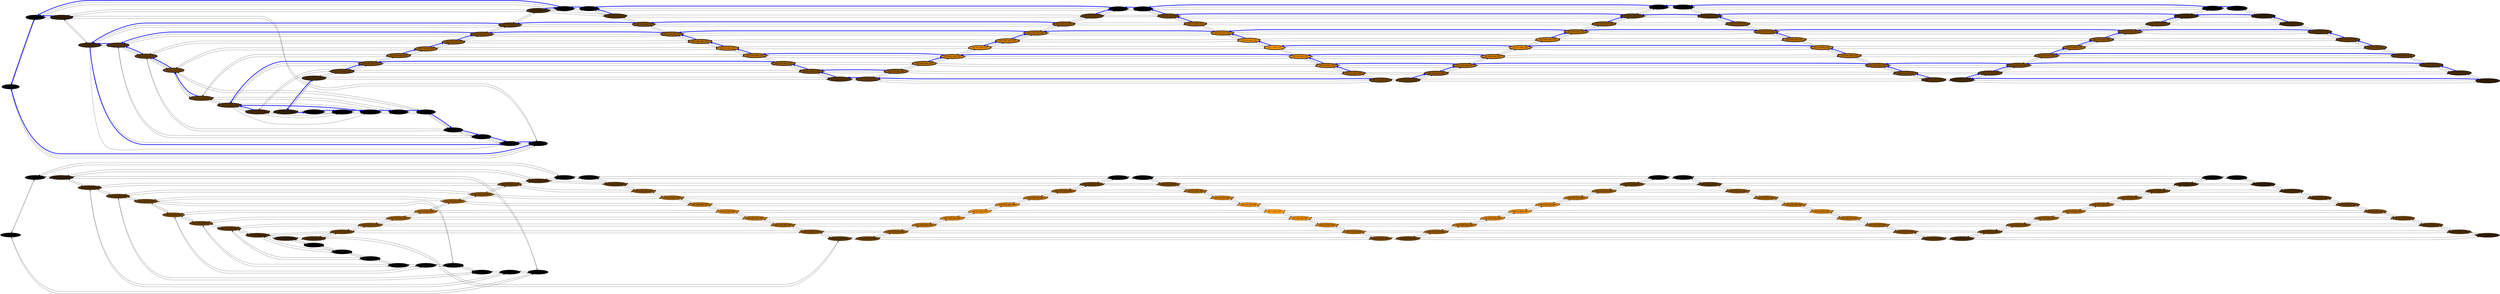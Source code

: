 digraph g
{ 
node [shape=none]
rankdir="LR"
node_0_0
[ shape = oval; fillcolor = "0.1 1 0"; style=filled; label = "Val: 0, dist: INF" ];
node_0_0 -> node_1_0 [ len=1.5 ]
node_0_0 -> node_10_0 [ len=1.5 ]
node_1_0
[ shape = oval; fillcolor = "0.1 1 0"; style=filled; label = "Val: 0, dist: INF" ];
node_1_0 -> node_2_0 [ len=1.5 ]
node_1_0 -> node_11_0 [ len=1.5 ]
node_1_0 -> node_0_0 [ len=1.5 ]
node_2_0
[ shape = oval; fillcolor = "0.1 1 0"; style=filled; label = "Val: 0, dist: INF" ];
node_2_0 -> node_3_0 [ len=1.5 ]
node_2_0 -> node_12_0 [ len=1.5 ]
node_2_0 -> node_1_0 [ len=1.5 ]
node_3_0
[ shape = oval; fillcolor = "0.1 1 0"; style=filled; label = "Val: 0, dist: INF" ];
node_3_0 -> node_4_0 [ len=1.5 ]
node_3_0 -> node_13_0 [ len=1.5 ]
node_3_0 -> node_2_0 [ len=1.5 ]
node_4_0
[ shape = oval; fillcolor = "0.1 1 0"; style=filled; label = "Val: 0, dist: INF" ];
node_4_0 -> node_5_0 [ len=1.5 ]
node_4_0 -> node_14_0 [ len=1.5 ]
node_4_0 -> node_3_0 [ len=1.5 ]
node_5_0
[ shape = oval; fillcolor = "0.1 1 0"; style=filled; label = "Val: 0, dist: INF" ];
node_5_0 -> node_6_0 [ len=1.5 ]
node_5_0 -> node_15_0 [ len=1.5 ]
node_5_0 -> node_4_0 [ len=1.5 ]
node_6_0
[ shape = oval; fillcolor = "0.1 1 0"; style=filled; label = "Val: 0, dist: INF" ];
node_6_0 -> node_7_0 [ len=1.5 ]
node_6_0 -> node_16_0 [ len=1.5 ]
node_6_0 -> node_5_0 [ len=1.5 ]
node_7_0
[ shape = oval; fillcolor = "0.1 1 0"; style=filled; label = "Val: 0, dist: INF" ];
node_7_0 -> node_8_0 [ len=1.5 ]
node_7_0 -> node_17_0 [ len=1.5 ]
node_7_0 -> node_6_0 [ len=1.5 ]
node_8_0
[ shape = oval; fillcolor = "0.1 1 0"; style=filled; label = "Val: 0, dist: INF" ];
node_8_0 -> node_9_0 [ len=1.5 ]
node_8_0 -> node_18_0 [ len=1.5 ]
node_8_0 -> node_7_0 [ len=1.5 ]
node_9_0
[ shape = oval; fillcolor = "0.1 1 0"; style=filled; label = "Val: 0, dist: INF" ];
node_9_0 -> node_19_0 [ len=1.5 ]
node_9_0 -> node_8_0 [ len=1.5 ]
node_10_0
[ shape = oval; fillcolor = "0.1 1 0"; style=filled; label = "Val: 0, dist: INF" ];
node_10_0 -> node_11_0 [ len=1.5 ]
node_10_0 -> node_20_0 [ len=1.5 ]
node_10_0 -> node_0_0 [ len=1.5 ]
node_11_0
[ shape = oval; fillcolor = "0.1 1 0.2"; style=filled; label = "Val: 0.04, dist: INF" ];
node_11_0 -> node_12_0 [ len=1.5 ]
node_11_0 -> node_21_0 [ len=1.5 ]
node_11_0 -> node_1_0 [ len=1.5 ]
node_11_0 -> node_10_0 [ len=1.5 ]
node_12_0
[ shape = oval; fillcolor = "0.1 1 0.282843"; style=filled; label = "Val: 0.08, dist: INF" ];
node_12_0 -> node_13_0 [ len=1.5 ]
node_12_0 -> node_22_0 [ len=1.5 ]
node_12_0 -> node_2_0 [ len=1.5 ]
node_12_0 -> node_11_0 [ len=1.5 ]
node_13_0
[ shape = oval; fillcolor = "0.1 1 0.34641"; style=filled; label = "Val: 0.12, dist: INF" ];
node_13_0 -> node_14_0 [ len=1.5 ]
node_13_0 -> node_23_0 [ len=1.5 ]
node_13_0 -> node_3_0 [ len=1.5 ]
node_13_0 -> node_12_0 [ len=1.5 ]
node_14_0
[ shape = oval; fillcolor = "0.1 1 0.4"; style=filled; label = "Val: 0.16, dist: INF" ];
node_14_0 -> node_15_0 [ len=1.5 ]
node_14_0 -> node_24_0 [ len=1.5 ]
node_14_0 -> node_4_0 [ len=1.5 ]
node_14_0 -> node_13_0 [ len=1.5 ]
node_15_0
[ shape = oval; fillcolor = "0.1 1 0.447214"; style=filled; label = "Val: 0.2, dist: INF" ];
node_15_0 -> node_16_0 [ len=1.5 ]
node_15_0 -> node_25_0 [ len=1.5 ]
node_15_0 -> node_5_0 [ len=1.5 ]
node_15_0 -> node_14_0 [ len=1.5 ]
node_16_0
[ shape = oval; fillcolor = "0.1 1 0.4"; style=filled; label = "Val: 0.16, dist: INF" ];
node_16_0 -> node_17_0 [ len=1.5 ]
node_16_0 -> node_26_0 [ len=1.5 ]
node_16_0 -> node_6_0 [ len=1.5 ]
node_16_0 -> node_15_0 [ len=1.5 ]
node_17_0
[ shape = oval; fillcolor = "0.1 1 0.34641"; style=filled; label = "Val: 0.12, dist: INF" ];
node_17_0 -> node_18_0 [ len=1.5 ]
node_17_0 -> node_27_0 [ len=1.5 ]
node_17_0 -> node_7_0 [ len=1.5 ]
node_17_0 -> node_16_0 [ len=1.5 ]
node_18_0
[ shape = oval; fillcolor = "0.1 1 0.282843"; style=filled; label = "Val: 0.08, dist: INF" ];
node_18_0 -> node_19_0 [ len=1.5 ]
node_18_0 -> node_28_0 [ len=1.5 ]
node_18_0 -> node_8_0 [ len=1.5 ]
node_18_0 -> node_17_0 [ len=1.5 ]
node_19_0
[ shape = oval; fillcolor = "0.1 1 0.2"; style=filled; label = "Val: 0.04, dist: INF" ];
node_19_0 -> node_29_0 [ len=1.5 ]
node_19_0 -> node_9_0 [ len=1.5 ]
node_19_0 -> node_18_0 [ len=1.5 ]
node_20_0
[ shape = oval; fillcolor = "0.1 1 0"; style=filled; label = "Val: 0, dist: INF" ];
node_20_0 -> node_21_0 [ len=1.5 ]
node_20_0 -> node_30_0 [ len=1.5 ]
node_20_0 -> node_10_0 [ len=1.5 ]
node_21_0
[ shape = oval; fillcolor = "0.1 1 0.282843"; style=filled; label = "Val: 0.08, dist: INF" ];
node_21_0 -> node_22_0 [ len=1.5 ]
node_21_0 -> node_31_0 [ len=1.5 ]
node_21_0 -> node_11_0 [ len=1.5 ]
node_21_0 -> node_20_0 [ len=1.5 ]
node_22_0
[ shape = oval; fillcolor = "0.1 1 0.4"; style=filled; label = "Val: 0.16, dist: INF" ];
node_22_0 -> node_23_0 [ len=1.5 ]
node_22_0 -> node_32_0 [ len=1.5 ]
node_22_0 -> node_12_0 [ len=1.5 ]
node_22_0 -> node_21_0 [ len=1.5 ]
node_23_0
[ shape = oval; fillcolor = "0.1 1 0.489898"; style=filled; label = "Val: 0.24, dist: INF" ];
node_23_0 -> node_24_0 [ len=1.5 ]
node_23_0 -> node_33_0 [ len=1.5 ]
node_23_0 -> node_13_0 [ len=1.5 ]
node_23_0 -> node_22_0 [ len=1.5 ]
node_24_0
[ shape = oval; fillcolor = "0.1 1 0.565685"; style=filled; label = "Val: 0.32, dist: INF" ];
node_24_0 -> node_25_0 [ len=1.5 ]
node_24_0 -> node_34_0 [ len=1.5 ]
node_24_0 -> node_14_0 [ len=1.5 ]
node_24_0 -> node_23_0 [ len=1.5 ]
node_25_0
[ shape = oval; fillcolor = "0.1 1 0.632456"; style=filled; label = "Val: 0.4, dist: INF" ];
node_25_0 -> node_26_0 [ len=1.5 ]
node_25_0 -> node_35_0 [ len=1.5 ]
node_25_0 -> node_15_0 [ len=1.5 ]
node_25_0 -> node_24_0 [ len=1.5 ]
node_26_0
[ shape = oval; fillcolor = "0.1 1 0.565685"; style=filled; label = "Val: 0.32, dist: INF" ];
node_26_0 -> node_27_0 [ len=1.5 ]
node_26_0 -> node_36_0 [ len=1.5 ]
node_26_0 -> node_16_0 [ len=1.5 ]
node_26_0 -> node_25_0 [ len=1.5 ]
node_27_0
[ shape = oval; fillcolor = "0.1 1 0.489898"; style=filled; label = "Val: 0.24, dist: INF" ];
node_27_0 -> node_28_0 [ len=1.5 ]
node_27_0 -> node_37_0 [ len=1.5 ]
node_27_0 -> node_17_0 [ len=1.5 ]
node_27_0 -> node_26_0 [ len=1.5 ]
node_28_0
[ shape = oval; fillcolor = "0.1 1 0.4"; style=filled; label = "Val: 0.16, dist: INF" ];
node_28_0 -> node_29_0 [ len=1.5 ]
node_28_0 -> node_38_0 [ len=1.5 ]
node_28_0 -> node_18_0 [ len=1.5 ]
node_28_0 -> node_27_0 [ len=1.5 ]
node_29_0
[ shape = oval; fillcolor = "0.1 1 0.282843"; style=filled; label = "Val: 0.08, dist: INF" ];
node_29_0 -> node_39_0 [ len=1.5 ]
node_29_0 -> node_19_0 [ len=1.5 ]
node_29_0 -> node_28_0 [ len=1.5 ]
node_30_0
[ shape = oval; fillcolor = "0.1 1 0"; style=filled; label = "Val: 0, dist: INF" ];
node_30_0 -> node_31_0 [ len=1.5 ]
node_30_0 -> node_40_0 [ len=1.5 ]
node_30_0 -> node_20_0 [ len=1.5 ]
node_31_0
[ shape = oval; fillcolor = "0.1 1 0.34641"; style=filled; label = "Val: 0.12, dist: INF" ];
node_31_0 -> node_32_0 [ len=1.5 ]
node_31_0 -> node_41_0 [ len=1.5 ]
node_31_0 -> node_21_0 [ len=1.5 ]
node_31_0 -> node_30_0 [ len=1.5 ]
node_32_0
[ shape = oval; fillcolor = "0.1 1 0.489898"; style=filled; label = "Val: 0.24, dist: INF" ];
node_32_0 -> node_33_0 [ len=1.5 ]
node_32_0 -> node_42_0 [ len=1.5 ]
node_32_0 -> node_22_0 [ len=1.5 ]
node_32_0 -> node_31_0 [ len=1.5 ]
node_33_0
[ shape = oval; fillcolor = "0.1 1 0.6"; style=filled; label = "Val: 0.36, dist: INF" ];
node_33_0 -> node_34_0 [ len=1.5 ]
node_33_0 -> node_43_0 [ len=1.5 ]
node_33_0 -> node_23_0 [ len=1.5 ]
node_33_0 -> node_32_0 [ len=1.5 ]
node_34_0
[ shape = oval; fillcolor = "0.1 1 0.69282"; style=filled; label = "Val: 0.48, dist: INF" ];
node_34_0 -> node_35_0 [ len=1.5 ]
node_34_0 -> node_44_0 [ len=1.5 ]
node_34_0 -> node_24_0 [ len=1.5 ]
node_34_0 -> node_33_0 [ len=1.5 ]
node_35_0
[ shape = oval; fillcolor = "0.1 1 0.774597"; style=filled; label = "Val: 0.6, dist: INF" ];
node_35_0 -> node_36_0 [ len=1.5 ]
node_35_0 -> node_45_0 [ len=1.5 ]
node_35_0 -> node_25_0 [ len=1.5 ]
node_35_0 -> node_34_0 [ len=1.5 ]
node_36_0
[ shape = oval; fillcolor = "0.1 1 0.69282"; style=filled; label = "Val: 0.48, dist: INF" ];
node_36_0 -> node_37_0 [ len=1.5 ]
node_36_0 -> node_46_0 [ len=1.5 ]
node_36_0 -> node_26_0 [ len=1.5 ]
node_36_0 -> node_35_0 [ len=1.5 ]
node_37_0
[ shape = oval; fillcolor = "0.1 1 0.6"; style=filled; label = "Val: 0.36, dist: INF" ];
node_37_0 -> node_38_0 [ len=1.5 ]
node_37_0 -> node_47_0 [ len=1.5 ]
node_37_0 -> node_27_0 [ len=1.5 ]
node_37_0 -> node_36_0 [ len=1.5 ]
node_38_0
[ shape = oval; fillcolor = "0.1 1 0.489898"; style=filled; label = "Val: 0.24, dist: INF" ];
node_38_0 -> node_39_0 [ len=1.5 ]
node_38_0 -> node_48_0 [ len=1.5 ]
node_38_0 -> node_28_0 [ len=1.5 ]
node_38_0 -> node_37_0 [ len=1.5 ]
node_39_0
[ shape = oval; fillcolor = "0.1 1 0.34641"; style=filled; label = "Val: 0.12, dist: INF" ];
node_39_0 -> node_49_0 [ len=1.5 ]
node_39_0 -> node_29_0 [ len=1.5 ]
node_39_0 -> node_38_0 [ len=1.5 ]
node_40_0
[ shape = oval; fillcolor = "0.1 1 0"; style=filled; label = "Val: 0, dist: INF" ];
node_40_0 -> node_41_0 [ len=1.5 ]
node_40_0 -> node_50_0 [ len=1.5 ]
node_40_0 -> node_30_0 [ len=1.5 ]
node_41_0
[ shape = oval; fillcolor = "0.1 1 0.4"; style=filled; label = "Val: 0.16, dist: INF" ];
node_41_0 -> node_42_0 [ len=1.5 ]
node_41_0 -> node_51_0 [ len=1.5 ]
node_41_0 -> node_31_0 [ len=1.5 ]
node_41_0 -> node_40_0 [ len=1.5 ]
node_42_0
[ shape = oval; fillcolor = "0.1 1 0.565685"; style=filled; label = "Val: 0.32, dist: INF" ];
node_42_0 -> node_43_0 [ len=1.5 ]
node_42_0 -> node_52_0 [ len=1.5 ]
node_42_0 -> node_32_0 [ len=1.5 ]
node_42_0 -> node_41_0 [ len=1.5 ]
node_43_0
[ shape = oval; fillcolor = "0.1 1 0.69282"; style=filled; label = "Val: 0.48, dist: INF" ];
node_43_0 -> node_44_0 [ len=1.5 ]
node_43_0 -> node_53_0 [ len=1.5 ]
node_43_0 -> node_33_0 [ len=1.5 ]
node_43_0 -> node_42_0 [ len=1.5 ]
node_44_0
[ shape = oval; fillcolor = "0.1 1 0.8"; style=filled; label = "Val: 0.64, dist: INF" ];
node_44_0 -> node_45_0 [ len=1.5 ]
node_44_0 -> node_54_0 [ len=1.5 ]
node_44_0 -> node_34_0 [ len=1.5 ]
node_44_0 -> node_43_0 [ len=1.5 ]
node_45_0
[ shape = oval; fillcolor = "0.1 1 0.894427"; style=filled; label = "Val: 0.8, dist: INF" ];
node_45_0 -> node_46_0 [ len=1.5 ]
node_45_0 -> node_55_0 [ len=1.5 ]
node_45_0 -> node_35_0 [ len=1.5 ]
node_45_0 -> node_44_0 [ len=1.5 ]
node_46_0
[ shape = oval; fillcolor = "0.1 1 0.8"; style=filled; label = "Val: 0.64, dist: INF" ];
node_46_0 -> node_47_0 [ len=1.5 ]
node_46_0 -> node_56_0 [ len=1.5 ]
node_46_0 -> node_36_0 [ len=1.5 ]
node_46_0 -> node_45_0 [ len=1.5 ]
node_47_0
[ shape = oval; fillcolor = "0.1 1 0.69282"; style=filled; label = "Val: 0.48, dist: INF" ];
node_47_0 -> node_48_0 [ len=1.5 ]
node_47_0 -> node_57_0 [ len=1.5 ]
node_47_0 -> node_37_0 [ len=1.5 ]
node_47_0 -> node_46_0 [ len=1.5 ]
node_48_0
[ shape = oval; fillcolor = "0.1 1 0.565685"; style=filled; label = "Val: 0.32, dist: INF" ];
node_48_0 -> node_49_0 [ len=1.5 ]
node_48_0 -> node_58_0 [ len=1.5 ]
node_48_0 -> node_38_0 [ len=1.5 ]
node_48_0 -> node_47_0 [ len=1.5 ]
node_49_0
[ shape = oval; fillcolor = "0.1 1 0.4"; style=filled; label = "Val: 0.16, dist: INF" ];
node_49_0 -> node_59_0 [ len=1.5 ]
node_49_0 -> node_39_0 [ len=1.5 ]
node_49_0 -> node_48_0 [ len=1.5 ]
node_50_0
[ shape = oval; fillcolor = "0.1 1 0"; style=filled; label = "Val: 0, dist: INF" ];
node_50_0 -> node_51_0 [ len=1.5 ]
node_50_0 -> node_60_0 [ len=1.5 ]
node_50_0 -> node_40_0 [ len=1.5 ]
node_51_0
[ shape = oval; fillcolor = "0.1 1 0.447214"; style=filled; label = "Val: 0.2, dist: INF" ];
node_51_0 -> node_52_0 [ len=1.5 ]
node_51_0 -> node_61_0 [ len=1.5 ]
node_51_0 -> node_41_0 [ len=1.5 ]
node_51_0 -> node_50_0 [ len=1.5 ]
node_52_0
[ shape = oval; fillcolor = "0.1 1 0.632456"; style=filled; label = "Val: 0.4, dist: INF" ];
node_52_0 -> node_53_0 [ len=1.5 ]
node_52_0 -> node_62_0 [ len=1.5 ]
node_52_0 -> node_42_0 [ len=1.5 ]
node_52_0 -> node_51_0 [ len=1.5 ]
node_53_0
[ shape = oval; fillcolor = "0.1 1 0.774597"; style=filled; label = "Val: 0.6, dist: INF" ];
node_53_0 -> node_54_0 [ len=1.5 ]
node_53_0 -> node_63_0 [ len=1.5 ]
node_53_0 -> node_43_0 [ len=1.5 ]
node_53_0 -> node_52_0 [ len=1.5 ]
node_54_0
[ shape = oval; fillcolor = "0.1 1 0.894427"; style=filled; label = "Val: 0.8, dist: INF" ];
node_54_0 -> node_55_0 [ len=1.5 ]
node_54_0 -> node_64_0 [ len=1.5 ]
node_54_0 -> node_44_0 [ len=1.5 ]
node_54_0 -> node_53_0 [ len=1.5 ]
node_55_0
[ shape = oval; fillcolor = "0.1 1 1"; style=filled; label = "Val: 1, dist: INF" ];
node_55_0 -> node_56_0 [ len=1.5 ]
node_55_0 -> node_65_0 [ len=1.5 ]
node_55_0 -> node_45_0 [ len=1.5 ]
node_55_0 -> node_54_0 [ len=1.5 ]
node_56_0
[ shape = oval; fillcolor = "0.1 1 0.894427"; style=filled; label = "Val: 0.8, dist: INF" ];
node_56_0 -> node_57_0 [ len=1.5 ]
node_56_0 -> node_66_0 [ len=1.5 ]
node_56_0 -> node_46_0 [ len=1.5 ]
node_56_0 -> node_55_0 [ len=1.5 ]
node_57_0
[ shape = oval; fillcolor = "0.1 1 0.774597"; style=filled; label = "Val: 0.6, dist: INF" ];
node_57_0 -> node_58_0 [ len=1.5 ]
node_57_0 -> node_67_0 [ len=1.5 ]
node_57_0 -> node_47_0 [ len=1.5 ]
node_57_0 -> node_56_0 [ len=1.5 ]
node_58_0
[ shape = oval; fillcolor = "0.1 1 0.632456"; style=filled; label = "Val: 0.4, dist: INF" ];
node_58_0 -> node_59_0 [ len=1.5 ]
node_58_0 -> node_68_0 [ len=1.5 ]
node_58_0 -> node_48_0 [ len=1.5 ]
node_58_0 -> node_57_0 [ len=1.5 ]
node_59_0
[ shape = oval; fillcolor = "0.1 1 0.447214"; style=filled; label = "Val: 0.2, dist: INF" ];
node_59_0 -> node_69_0 [ len=1.5 ]
node_59_0 -> node_49_0 [ len=1.5 ]
node_59_0 -> node_58_0 [ len=1.5 ]
node_60_0
[ shape = oval; fillcolor = "0.1 1 0"; style=filled; label = "Val: 0, dist: INF" ];
node_60_0 -> node_61_0 [ len=1.5 ]
node_60_0 -> node_70_0 [ len=1.5 ]
node_60_0 -> node_50_0 [ len=1.5 ]
node_61_0
[ shape = oval; fillcolor = "0.1 1 0.4"; style=filled; label = "Val: 0.16, dist: INF" ];
node_61_0 -> node_62_0 [ len=1.5 ]
node_61_0 -> node_71_0 [ len=1.5 ]
node_61_0 -> node_51_0 [ len=1.5 ]
node_61_0 -> node_60_0 [ len=1.5 ]
node_62_0
[ shape = oval; fillcolor = "0.1 1 0.565685"; style=filled; label = "Val: 0.32, dist: INF" ];
node_62_0 -> node_63_0 [ len=1.5 ]
node_62_0 -> node_72_0 [ len=1.5 ]
node_62_0 -> node_52_0 [ len=1.5 ]
node_62_0 -> node_61_0 [ len=1.5 ]
node_63_0
[ shape = oval; fillcolor = "0.1 1 0.69282"; style=filled; label = "Val: 0.48, dist: INF" ];
node_63_0 -> node_64_0 [ len=1.5 ]
node_63_0 -> node_73_0 [ len=1.5 ]
node_63_0 -> node_53_0 [ len=1.5 ]
node_63_0 -> node_62_0 [ len=1.5 ]
node_64_0
[ shape = oval; fillcolor = "0.1 1 0.8"; style=filled; label = "Val: 0.64, dist: INF" ];
node_64_0 -> node_65_0 [ len=1.5 ]
node_64_0 -> node_74_0 [ len=1.5 ]
node_64_0 -> node_54_0 [ len=1.5 ]
node_64_0 -> node_63_0 [ len=1.5 ]
node_65_0
[ shape = oval; fillcolor = "0.1 1 0.894427"; style=filled; label = "Val: 0.8, dist: INF" ];
node_65_0 -> node_66_0 [ len=1.5 ]
node_65_0 -> node_75_0 [ len=1.5 ]
node_65_0 -> node_55_0 [ len=1.5 ]
node_65_0 -> node_64_0 [ len=1.5 ]
node_66_0
[ shape = oval; fillcolor = "0.1 1 0.8"; style=filled; label = "Val: 0.64, dist: INF" ];
node_66_0 -> node_67_0 [ len=1.5 ]
node_66_0 -> node_76_0 [ len=1.5 ]
node_66_0 -> node_56_0 [ len=1.5 ]
node_66_0 -> node_65_0 [ len=1.5 ]
node_67_0
[ shape = oval; fillcolor = "0.1 1 0.69282"; style=filled; label = "Val: 0.48, dist: INF" ];
node_67_0 -> node_68_0 [ len=1.5 ]
node_67_0 -> node_77_0 [ len=1.5 ]
node_67_0 -> node_57_0 [ len=1.5 ]
node_67_0 -> node_66_0 [ len=1.5 ]
node_68_0
[ shape = oval; fillcolor = "0.1 1 0.565685"; style=filled; label = "Val: 0.32, dist: INF" ];
node_68_0 -> node_69_0 [ len=1.5 ]
node_68_0 -> node_78_0 [ len=1.5 ]
node_68_0 -> node_58_0 [ len=1.5 ]
node_68_0 -> node_67_0 [ len=1.5 ]
node_69_0
[ shape = oval; fillcolor = "0.1 1 0.4"; style=filled; label = "Val: 0.16, dist: INF" ];
node_69_0 -> node_79_0 [ len=1.5 ]
node_69_0 -> node_59_0 [ len=1.5 ]
node_69_0 -> node_68_0 [ len=1.5 ]
node_70_0
[ shape = oval; fillcolor = "0.1 1 0"; style=filled; label = "Val: 0, dist: INF" ];
node_70_0 -> node_71_0 [ len=1.5 ]
node_70_0 -> node_80_0 [ len=1.5 ]
node_70_0 -> node_60_0 [ len=1.5 ]
node_71_0
[ shape = oval; fillcolor = "0.1 1 0.34641"; style=filled; label = "Val: 0.12, dist: INF" ];
node_71_0 -> node_72_0 [ len=1.5 ]
node_71_0 -> node_81_0 [ len=1.5 ]
node_71_0 -> node_61_0 [ len=1.5 ]
node_71_0 -> node_70_0 [ len=1.5 ]
node_72_0
[ shape = oval; fillcolor = "0.1 1 0.489898"; style=filled; label = "Val: 0.24, dist: INF" ];
node_72_0 -> node_73_0 [ len=1.5 ]
node_72_0 -> node_82_0 [ len=1.5 ]
node_72_0 -> node_62_0 [ len=1.5 ]
node_72_0 -> node_71_0 [ len=1.5 ]
node_73_0
[ shape = oval; fillcolor = "0.1 1 0.6"; style=filled; label = "Val: 0.36, dist: INF" ];
node_73_0 -> node_74_0 [ len=1.5 ]
node_73_0 -> node_83_0 [ len=1.5 ]
node_73_0 -> node_63_0 [ len=1.5 ]
node_73_0 -> node_72_0 [ len=1.5 ]
node_74_0
[ shape = oval; fillcolor = "0.1 1 0.69282"; style=filled; label = "Val: 0.48, dist: INF" ];
node_74_0 -> node_75_0 [ len=1.5 ]
node_74_0 -> node_84_0 [ len=1.5 ]
node_74_0 -> node_64_0 [ len=1.5 ]
node_74_0 -> node_73_0 [ len=1.5 ]
node_75_0
[ shape = oval; fillcolor = "0.1 1 0.774597"; style=filled; label = "Val: 0.6, dist: INF" ];
node_75_0 -> node_76_0 [ len=1.5 ]
node_75_0 -> node_85_0 [ len=1.5 ]
node_75_0 -> node_65_0 [ len=1.5 ]
node_75_0 -> node_74_0 [ len=1.5 ]
node_76_0
[ shape = oval; fillcolor = "0.1 1 0.69282"; style=filled; label = "Val: 0.48, dist: INF" ];
node_76_0 -> node_77_0 [ len=1.5 ]
node_76_0 -> node_86_0 [ len=1.5 ]
node_76_0 -> node_66_0 [ len=1.5 ]
node_76_0 -> node_75_0 [ len=1.5 ]
node_77_0
[ shape = oval; fillcolor = "0.1 1 0.6"; style=filled; label = "Val: 0.36, dist: INF" ];
node_77_0 -> node_78_0 [ len=1.5 ]
node_77_0 -> node_87_0 [ len=1.5 ]
node_77_0 -> node_67_0 [ len=1.5 ]
node_77_0 -> node_76_0 [ len=1.5 ]
node_78_0
[ shape = oval; fillcolor = "0.1 1 0.489898"; style=filled; label = "Val: 0.24, dist: INF" ];
node_78_0 -> node_79_0 [ len=1.5 ]
node_78_0 -> node_88_0 [ len=1.5 ]
node_78_0 -> node_68_0 [ len=1.5 ]
node_78_0 -> node_77_0 [ len=1.5 ]
node_79_0
[ shape = oval; fillcolor = "0.1 1 0.34641"; style=filled; label = "Val: 0.12, dist: INF" ];
node_79_0 -> node_89_0 [ len=1.5 ]
node_79_0 -> node_69_0 [ len=1.5 ]
node_79_0 -> node_78_0 [ len=1.5 ]
node_80_0
[ shape = oval; fillcolor = "0.1 1 0"; style=filled; label = "Val: 0, dist: INF" ];
node_80_0 -> node_81_0 [ len=1.5 ]
node_80_0 -> node_90_0 [ len=1.5 ]
node_80_0 -> node_70_0 [ len=1.5 ]
node_81_0
[ shape = oval; fillcolor = "0.1 1 0.282843"; style=filled; label = "Val: 0.08, dist: INF" ];
node_81_0 -> node_82_0 [ len=1.5 ]
node_81_0 -> node_91_0 [ len=1.5 ]
node_81_0 -> node_71_0 [ len=1.5 ]
node_81_0 -> node_80_0 [ len=1.5 ]
node_82_0
[ shape = oval; fillcolor = "0.1 1 0.4"; style=filled; label = "Val: 0.16, dist: INF" ];
node_82_0 -> node_83_0 [ len=1.5 ]
node_82_0 -> node_92_0 [ len=1.5 ]
node_82_0 -> node_72_0 [ len=1.5 ]
node_82_0 -> node_81_0 [ len=1.5 ]
node_83_0
[ shape = oval; fillcolor = "0.1 1 0.489898"; style=filled; label = "Val: 0.24, dist: INF" ];
node_83_0 -> node_84_0 [ len=1.5 ]
node_83_0 -> node_93_0 [ len=1.5 ]
node_83_0 -> node_73_0 [ len=1.5 ]
node_83_0 -> node_82_0 [ len=1.5 ]
node_84_0
[ shape = oval; fillcolor = "0.1 1 0.565685"; style=filled; label = "Val: 0.32, dist: INF" ];
node_84_0 -> node_85_0 [ len=1.5 ]
node_84_0 -> node_94_0 [ len=1.5 ]
node_84_0 -> node_74_0 [ len=1.5 ]
node_84_0 -> node_83_0 [ len=1.5 ]
node_85_0
[ shape = oval; fillcolor = "0.1 1 0.632456"; style=filled; label = "Val: 0.4, dist: INF" ];
node_85_0 -> node_86_0 [ len=1.5 ]
node_85_0 -> node_95_0 [ len=1.5 ]
node_85_0 -> node_75_0 [ len=1.5 ]
node_85_0 -> node_84_0 [ len=1.5 ]
node_86_0
[ shape = oval; fillcolor = "0.1 1 0.565685"; style=filled; label = "Val: 0.32, dist: INF" ];
node_86_0 -> node_87_0 [ len=1.5 ]
node_86_0 -> node_96_0 [ len=1.5 ]
node_86_0 -> node_76_0 [ len=1.5 ]
node_86_0 -> node_85_0 [ len=1.5 ]
node_87_0
[ shape = oval; fillcolor = "0.1 1 0.489898"; style=filled; label = "Val: 0.24, dist: INF" ];
node_87_0 -> node_88_0 [ len=1.5 ]
node_87_0 -> node_97_0 [ len=1.5 ]
node_87_0 -> node_77_0 [ len=1.5 ]
node_87_0 -> node_86_0 [ len=1.5 ]
node_88_0
[ shape = oval; fillcolor = "0.1 1 0.4"; style=filled; label = "Val: 0.16, dist: INF" ];
node_88_0 -> node_89_0 [ len=1.5 ]
node_88_0 -> node_98_0 [ len=1.5 ]
node_88_0 -> node_78_0 [ len=1.5 ]
node_88_0 -> node_87_0 [ len=1.5 ]
node_89_0
[ shape = oval; fillcolor = "0.1 1 0.282843"; style=filled; label = "Val: 0.08, dist: INF" ];
node_89_0 -> node_99_0 [ len=1.5 ]
node_89_0 -> node_79_0 [ len=1.5 ]
node_89_0 -> node_88_0 [ len=1.5 ]
node_90_0
[ shape = oval; fillcolor = "0.1 1 0"; style=filled; label = "Val: 0, dist: INF" ];
node_90_0 -> node_91_0 [ len=1.5 ]
node_90_0 -> node_80_0 [ len=1.5 ]
node_91_0
[ shape = oval; fillcolor = "0.1 1 0.2"; style=filled; label = "Val: 0.04, dist: INF" ];
node_91_0 -> node_92_0 [ len=1.5 ]
node_91_0 -> node_81_0 [ len=1.5 ]
node_91_0 -> node_90_0 [ len=1.5 ]
node_92_0
[ shape = oval; fillcolor = "0.1 1 0.282843"; style=filled; label = "Val: 0.08, dist: INF" ];
node_92_0 -> node_93_0 [ len=1.5 ]
node_92_0 -> node_82_0 [ len=1.5 ]
node_92_0 -> node_91_0 [ len=1.5 ]
node_93_0
[ shape = oval; fillcolor = "0.1 1 0.34641"; style=filled; label = "Val: 0.12, dist: INF" ];
node_93_0 -> node_94_0 [ len=1.5 ]
node_93_0 -> node_83_0 [ len=1.5 ]
node_93_0 -> node_92_0 [ len=1.5 ]
node_94_0
[ shape = oval; fillcolor = "0.1 1 0.4"; style=filled; label = "Val: 0.16, dist: INF" ];
node_94_0 -> node_95_0 [ len=1.5 ]
node_94_0 -> node_84_0 [ len=1.5 ]
node_94_0 -> node_93_0 [ len=1.5 ]
node_95_0
[ shape = oval; fillcolor = "0.1 1 0.447214"; style=filled; label = "Val: 0.2, dist: INF" ];
node_95_0 -> node_96_0 [ len=1.5 ]
node_95_0 -> node_85_0 [ len=1.5 ]
node_95_0 -> node_94_0 [ len=1.5 ]
node_96_0
[ shape = oval; fillcolor = "0.1 1 0.4"; style=filled; label = "Val: 0.16, dist: INF" ];
node_96_0 -> node_97_0 [ len=1.5 ]
node_96_0 -> node_86_0 [ len=1.5 ]
node_96_0 -> node_95_0 [ len=1.5 ]
node_97_0
[ shape = oval; fillcolor = "0.1 1 0.34641"; style=filled; label = "Val: 0.12, dist: INF" ];
node_97_0 -> node_98_0 [ len=1.5 ]
node_97_0 -> node_87_0 [ len=1.5 ]
node_97_0 -> node_96_0 [ len=1.5 ]
node_98_0
[ shape = oval; fillcolor = "0.1 1 0.282843"; style=filled; label = "Val: 0.08, dist: INF" ];
node_98_0 -> node_99_0 [ len=1.5 ]
node_98_0 -> node_88_0 [ len=1.5 ]
node_98_0 -> node_97_0 [ len=1.5 ]
node_99_0
[ shape = oval; fillcolor = "0.1 1 0.2"; style=filled; label = "Val: 0.04, dist: INF" ];
node_99_0 -> node_89_0 [ len=1.5 ]
node_99_0 -> node_98_0 [ len=1.5 ]
node_0_1
[ shape = oval; penwidth = 4; fillcolor = "0.1 1 0"; style=filled; label = "Val: 0, dist: 0" ];
node_0_1 -> node_1_1 [ len=1.5 ]
node_0_1 -> node_10_1 [ len=1.5 ]
node_1_1
[ shape = oval; penwidth = 4; fillcolor = "0.1 1 0"; style=filled; label = "Val: 0, dist: 15" ];
node_1_1 -> node_2_1 [ len=1.5 ]
node_1_1 -> node_11_1 [ len=1.5 ]
node_1_1 -> node_0_1 [ len=1.5 ]
node_1_1 -> node_0_1 [ color=blue, penwidth=5, len=0.1 ]
node_2_1
[ shape = oval; penwidth = 4; fillcolor = "0.1 1 0"; style=filled; label = "Val: 0, dist: 30" ];
node_2_1 -> node_3_1 [ len=1.5 ]
node_2_1 -> node_12_1 [ len=1.5 ]
node_2_1 -> node_1_1 [ len=1.5 ]
node_2_1 -> node_1_1 [ color=blue, penwidth=5, len=0.1 ]
node_3_1
[ shape = oval; penwidth = 4; fillcolor = "0.1 1 0"; style=filled; label = "Val: 0, dist: 45" ];
node_3_1 -> node_4_1 [ len=1.5 ]
node_3_1 -> node_13_1 [ len=1.5 ]
node_3_1 -> node_2_1 [ len=1.5 ]
node_3_1 -> node_2_1 [ color=blue, penwidth=5, len=0.1 ]
node_4_1
[ shape = oval; penwidth = 4; fillcolor = "0.1 1 0"; style=filled; label = "Val: 0, dist: 60" ];
node_4_1 -> node_5_1 [ len=1.5 ]
node_4_1 -> node_14_1 [ len=1.5 ]
node_4_1 -> node_3_1 [ len=1.5 ]
node_4_1 -> node_3_1 [ color=blue, penwidth=5, len=0.1 ]
node_5_1
[ shape = oval; penwidth = 4; fillcolor = "0.1 1 0"; style=filled; label = "Val: 0, dist: 75" ];
node_5_1 -> node_6_1 [ len=1.5 ]
node_5_1 -> node_15_1 [ len=1.5 ]
node_5_1 -> node_4_1 [ len=1.5 ]
node_5_1 -> node_4_1 [ color=blue, penwidth=5, len=0.1 ]
node_6_1
[ shape = oval; penwidth = 4; fillcolor = "0.1 1 0"; style=filled; label = "Val: 0, dist: 90" ];
node_6_1 -> node_7_1 [ len=1.5 ]
node_6_1 -> node_16_1 [ len=1.5 ]
node_6_1 -> node_5_1 [ len=1.5 ]
node_6_1 -> node_5_1 [ color=blue, penwidth=5, len=0.1 ]
node_7_1
[ shape = oval; penwidth = 4; fillcolor = "0.1 1 0"; style=filled; label = "Val: 0, dist: 105" ];
node_7_1 -> node_8_1 [ len=1.5 ]
node_7_1 -> node_17_1 [ len=1.5 ]
node_7_1 -> node_6_1 [ len=1.5 ]
node_7_1 -> node_6_1 [ color=blue, penwidth=5, len=0.1 ]
node_8_1
[ shape = oval; penwidth = 4; fillcolor = "0.1 1 0"; style=filled; label = "Val: 0, dist: 120" ];
node_8_1 -> node_9_1 [ len=1.5 ]
node_8_1 -> node_18_1 [ len=1.5 ]
node_8_1 -> node_7_1 [ len=1.5 ]
node_8_1 -> node_7_1 [ color=blue, penwidth=5, len=0.1 ]
node_9_1
[ shape = oval; penwidth = 4; fillcolor = "0.1 1 0"; style=filled; label = "Val: 0, dist: 135" ];
node_9_1 -> node_19_1 [ len=1.5 ]
node_9_1 -> node_8_1 [ len=1.5 ]
node_9_1 -> node_8_1 [ color=blue, penwidth=5, len=0.1 ]
node_10_1
[ shape = oval; penwidth = 4; fillcolor = "0.1 1 0"; style=filled; label = "Val: 0, dist: 15" ];
node_10_1 -> node_11_1 [ len=1.5 ]
node_10_1 -> node_20_1 [ len=1.5 ]
node_10_1 -> node_0_1 [ len=1.5 ]
node_10_1 -> node_0_1 [ color=blue, penwidth=5, len=0.1 ]
node_11_1
[ shape = oval; penwidth = 4; fillcolor = "0.1 1 0.2"; style=filled; label = "Val: 0.04, dist: 30" ];
node_11_1 -> node_12_1 [ len=1.5 ]
node_11_1 -> node_21_1 [ len=1.5 ]
node_11_1 -> node_1_1 [ len=1.5 ]
node_11_1 -> node_10_1 [ len=1.5 ]
node_11_1 -> node_1_1 [ color=blue, penwidth=5, len=0.1 ]
node_12_1
[ shape = oval; penwidth = 4; fillcolor = "0.1 1 0.282843"; style=filled; label = "Val: 0.08, dist: 45" ];
node_12_1 -> node_13_1 [ len=1.5 ]
node_12_1 -> node_22_1 [ len=1.5 ]
node_12_1 -> node_2_1 [ len=1.5 ]
node_12_1 -> node_11_1 [ len=1.5 ]
node_12_1 -> node_2_1 [ color=blue, penwidth=5, len=0.1 ]
node_13_1
[ shape = oval; penwidth = 4; fillcolor = "0.1 1 0.34641"; style=filled; label = "Val: 0.12, dist: 60" ];
node_13_1 -> node_14_1 [ len=1.5 ]
node_13_1 -> node_23_1 [ len=1.5 ]
node_13_1 -> node_3_1 [ len=1.5 ]
node_13_1 -> node_12_1 [ len=1.5 ]
node_13_1 -> node_3_1 [ color=blue, penwidth=5, len=0.1 ]
node_14_1
[ shape = oval; penwidth = 4; fillcolor = "0.1 1 0.4"; style=filled; label = "Val: 0.16, dist: 75" ];
node_14_1 -> node_15_1 [ len=1.5 ]
node_14_1 -> node_24_1 [ len=1.5 ]
node_14_1 -> node_4_1 [ len=1.5 ]
node_14_1 -> node_13_1 [ len=1.5 ]
node_14_1 -> node_4_1 [ color=blue, penwidth=5, len=0.1 ]
node_15_1
[ shape = oval; penwidth = 4; fillcolor = "0.1 1 0.447214"; style=filled; label = "Val: 0.2, dist: 90" ];
node_15_1 -> node_16_1 [ len=1.5 ]
node_15_1 -> node_25_1 [ len=1.5 ]
node_15_1 -> node_5_1 [ len=1.5 ]
node_15_1 -> node_14_1 [ len=1.5 ]
node_15_1 -> node_5_1 [ color=blue, penwidth=5, len=0.1 ]
node_16_1
[ shape = oval; penwidth = 4; fillcolor = "0.1 1 0.4"; style=filled; label = "Val: 0.16, dist: 105" ];
node_16_1 -> node_17_1 [ len=1.5 ]
node_16_1 -> node_26_1 [ len=1.5 ]
node_16_1 -> node_6_1 [ len=1.5 ]
node_16_1 -> node_15_1 [ len=1.5 ]
node_16_1 -> node_15_1 [ color=blue, penwidth=5, len=0.1 ]
node_17_1
[ shape = oval; penwidth = 4; fillcolor = "0.1 1 0.34641"; style=filled; label = "Val: 0.12, dist: 120" ];
node_17_1 -> node_18_1 [ len=1.5 ]
node_17_1 -> node_27_1 [ len=1.5 ]
node_17_1 -> node_7_1 [ len=1.5 ]
node_17_1 -> node_16_1 [ len=1.5 ]
node_17_1 -> node_16_1 [ color=blue, penwidth=5, len=0.1 ]
node_18_1
[ shape = oval; penwidth = 4; fillcolor = "0.1 1 0.282843"; style=filled; label = "Val: 0.08, dist: 135" ];
node_18_1 -> node_19_1 [ len=1.5 ]
node_18_1 -> node_28_1 [ len=1.5 ]
node_18_1 -> node_8_1 [ len=1.5 ]
node_18_1 -> node_17_1 [ len=1.5 ]
node_18_1 -> node_17_1 [ color=blue, penwidth=5, len=0.1 ]
node_19_1
[ shape = oval; penwidth = 4; fillcolor = "0.1 1 0.2"; style=filled; label = "Val: 0.04, dist: 150" ];
node_19_1 -> node_29_1 [ len=1.5 ]
node_19_1 -> node_9_1 [ len=1.5 ]
node_19_1 -> node_18_1 [ len=1.5 ]
node_19_1 -> node_18_1 [ color=blue, penwidth=5, len=0.1 ]
node_20_1
[ shape = oval; penwidth = 4; fillcolor = "0.1 1 0"; style=filled; label = "Val: 0, dist: 30" ];
node_20_1 -> node_21_1 [ len=1.5 ]
node_20_1 -> node_30_1 [ len=1.5 ]
node_20_1 -> node_10_1 [ len=1.5 ]
node_20_1 -> node_10_1 [ color=blue, penwidth=5, len=0.1 ]
node_21_1
[ shape = oval; penwidth = 4; fillcolor = "0.1 1 0.282843"; style=filled; label = "Val: 0.08, dist: 45" ];
node_21_1 -> node_22_1 [ len=1.5 ]
node_21_1 -> node_31_1 [ len=1.5 ]
node_21_1 -> node_11_1 [ len=1.5 ]
node_21_1 -> node_20_1 [ len=1.5 ]
node_21_1 -> node_20_1 [ color=blue, penwidth=5, len=0.1 ]
node_22_1
[ shape = oval; penwidth = 4; fillcolor = "0.1 1 0.4"; style=filled; label = "Val: 0.16, dist: 60" ];
node_22_1 -> node_23_1 [ len=1.5 ]
node_22_1 -> node_32_1 [ len=1.5 ]
node_22_1 -> node_12_1 [ len=1.5 ]
node_22_1 -> node_21_1 [ len=1.5 ]
node_22_1 -> node_21_1 [ color=blue, penwidth=5, len=0.1 ]
node_23_1
[ shape = oval; penwidth = 4; fillcolor = "0.1 1 0.489898"; style=filled; label = "Val: 0.24, dist: 75" ];
node_23_1 -> node_24_1 [ len=1.5 ]
node_23_1 -> node_33_1 [ len=1.5 ]
node_23_1 -> node_13_1 [ len=1.5 ]
node_23_1 -> node_22_1 [ len=1.5 ]
node_23_1 -> node_22_1 [ color=blue, penwidth=5, len=0.1 ]
node_24_1
[ shape = oval; penwidth = 4; fillcolor = "0.1 1 0.565685"; style=filled; label = "Val: 0.32, dist: 90" ];
node_24_1 -> node_25_1 [ len=1.5 ]
node_24_1 -> node_34_1 [ len=1.5 ]
node_24_1 -> node_14_1 [ len=1.5 ]
node_24_1 -> node_23_1 [ len=1.5 ]
node_24_1 -> node_23_1 [ color=blue, penwidth=5, len=0.1 ]
node_25_1
[ shape = oval; penwidth = 4; fillcolor = "0.1 1 0.632456"; style=filled; label = "Val: 0.4, dist: 105" ];
node_25_1 -> node_26_1 [ len=1.5 ]
node_25_1 -> node_35_1 [ len=1.5 ]
node_25_1 -> node_15_1 [ len=1.5 ]
node_25_1 -> node_24_1 [ len=1.5 ]
node_25_1 -> node_15_1 [ color=blue, penwidth=5, len=0.1 ]
node_26_1
[ shape = oval; penwidth = 4; fillcolor = "0.1 1 0.565685"; style=filled; label = "Val: 0.32, dist: 120" ];
node_26_1 -> node_27_1 [ len=1.5 ]
node_26_1 -> node_36_1 [ len=1.5 ]
node_26_1 -> node_16_1 [ len=1.5 ]
node_26_1 -> node_25_1 [ len=1.5 ]
node_26_1 -> node_16_1 [ color=blue, penwidth=5, len=0.1 ]
node_27_1
[ shape = oval; penwidth = 4; fillcolor = "0.1 1 0.489898"; style=filled; label = "Val: 0.24, dist: 135" ];
node_27_1 -> node_28_1 [ len=1.5 ]
node_27_1 -> node_37_1 [ len=1.5 ]
node_27_1 -> node_17_1 [ len=1.5 ]
node_27_1 -> node_26_1 [ len=1.5 ]
node_27_1 -> node_17_1 [ color=blue, penwidth=5, len=0.1 ]
node_28_1
[ shape = oval; penwidth = 4; fillcolor = "0.1 1 0.4"; style=filled; label = "Val: 0.16, dist: 150" ];
node_28_1 -> node_29_1 [ len=1.5 ]
node_28_1 -> node_38_1 [ len=1.5 ]
node_28_1 -> node_18_1 [ len=1.5 ]
node_28_1 -> node_27_1 [ len=1.5 ]
node_28_1 -> node_18_1 [ color=blue, penwidth=5, len=0.1 ]
node_29_1
[ shape = oval; penwidth = 4; fillcolor = "0.1 1 0.282843"; style=filled; label = "Val: 0.08, dist: 165" ];
node_29_1 -> node_39_1 [ len=1.5 ]
node_29_1 -> node_19_1 [ len=1.5 ]
node_29_1 -> node_28_1 [ len=1.5 ]
node_29_1 -> node_19_1 [ color=blue, penwidth=5, len=0.1 ]
node_30_1
[ shape = oval; penwidth = 4; fillcolor = "0.1 1 0"; style=filled; label = "Val: 0, dist: 45" ];
node_30_1 -> node_31_1 [ len=1.5 ]
node_30_1 -> node_40_1 [ len=1.5 ]
node_30_1 -> node_20_1 [ len=1.5 ]
node_30_1 -> node_20_1 [ color=blue, penwidth=5, len=0.1 ]
node_31_1
[ shape = oval; penwidth = 4; fillcolor = "0.1 1 0.34641"; style=filled; label = "Val: 0.12, dist: 60" ];
node_31_1 -> node_32_1 [ len=1.5 ]
node_31_1 -> node_41_1 [ len=1.5 ]
node_31_1 -> node_21_1 [ len=1.5 ]
node_31_1 -> node_30_1 [ len=1.5 ]
node_31_1 -> node_21_1 [ color=blue, penwidth=5, len=0.1 ]
node_32_1
[ shape = oval; penwidth = 4; fillcolor = "0.1 1 0.489898"; style=filled; label = "Val: 0.24, dist: 75" ];
node_32_1 -> node_33_1 [ len=1.5 ]
node_32_1 -> node_42_1 [ len=1.5 ]
node_32_1 -> node_22_1 [ len=1.5 ]
node_32_1 -> node_31_1 [ len=1.5 ]
node_32_1 -> node_31_1 [ color=blue, penwidth=5, len=0.1 ]
node_33_1
[ shape = oval; penwidth = 4; fillcolor = "0.1 1 0.6"; style=filled; label = "Val: 0.36, dist: 90" ];
node_33_1 -> node_34_1 [ len=1.5 ]
node_33_1 -> node_43_1 [ len=1.5 ]
node_33_1 -> node_23_1 [ len=1.5 ]
node_33_1 -> node_32_1 [ len=1.5 ]
node_33_1 -> node_32_1 [ color=blue, penwidth=5, len=0.1 ]
node_34_1
[ shape = oval; penwidth = 4; fillcolor = "0.1 1 0.69282"; style=filled; label = "Val: 0.48, dist: 105" ];
node_34_1 -> node_35_1 [ len=1.5 ]
node_34_1 -> node_44_1 [ len=1.5 ]
node_34_1 -> node_24_1 [ len=1.5 ]
node_34_1 -> node_33_1 [ len=1.5 ]
node_34_1 -> node_33_1 [ color=blue, penwidth=5, len=0.1 ]
node_35_1
[ shape = oval; penwidth = 4; fillcolor = "0.1 1 0.774597"; style=filled; label = "Val: 0.6, dist: 120" ];
node_35_1 -> node_36_1 [ len=1.5 ]
node_35_1 -> node_45_1 [ len=1.5 ]
node_35_1 -> node_25_1 [ len=1.5 ]
node_35_1 -> node_34_1 [ len=1.5 ]
node_35_1 -> node_34_1 [ color=blue, penwidth=5, len=0.1 ]
node_36_1
[ shape = oval; penwidth = 4; fillcolor = "0.1 1 0.69282"; style=filled; label = "Val: 0.48, dist: 135" ];
node_36_1 -> node_37_1 [ len=1.5 ]
node_36_1 -> node_46_1 [ len=1.5 ]
node_36_1 -> node_26_1 [ len=1.5 ]
node_36_1 -> node_35_1 [ len=1.5 ]
node_36_1 -> node_35_1 [ color=blue, penwidth=5, len=0.1 ]
node_37_1
[ shape = oval; penwidth = 4; fillcolor = "0.1 1 0.6"; style=filled; label = "Val: 0.36, dist: 150" ];
node_37_1 -> node_38_1 [ len=1.5 ]
node_37_1 -> node_47_1 [ len=1.5 ]
node_37_1 -> node_27_1 [ len=1.5 ]
node_37_1 -> node_36_1 [ len=1.5 ]
node_37_1 -> node_36_1 [ color=blue, penwidth=5, len=0.1 ]
node_38_1
[ shape = oval; penwidth = 4; fillcolor = "0.1 1 0.489898"; style=filled; label = "Val: 0.24, dist: 165" ];
node_38_1 -> node_39_1 [ len=1.5 ]
node_38_1 -> node_48_1 [ len=1.5 ]
node_38_1 -> node_28_1 [ len=1.5 ]
node_38_1 -> node_37_1 [ len=1.5 ]
node_38_1 -> node_37_1 [ color=blue, penwidth=5, len=0.1 ]
node_39_1
[ shape = oval; penwidth = 4; fillcolor = "0.1 1 0.34641"; style=filled; label = "Val: 0.12, dist: 180" ];
node_39_1 -> node_49_1 [ len=1.5 ]
node_39_1 -> node_29_1 [ len=1.5 ]
node_39_1 -> node_38_1 [ len=1.5 ]
node_39_1 -> node_38_1 [ color=blue, penwidth=5, len=0.1 ]
node_40_1
[ shape = oval; penwidth = 4; fillcolor = "0.1 1 0"; style=filled; label = "Val: 0, dist: 60" ];
node_40_1 -> node_41_1 [ len=1.5 ]
node_40_1 -> node_50_1 [ len=1.5 ]
node_40_1 -> node_30_1 [ len=1.5 ]
node_40_1 -> node_30_1 [ color=blue, penwidth=5, len=0.1 ]
node_41_1
[ shape = oval; penwidth = 4; fillcolor = "0.1 1 0.4"; style=filled; label = "Val: 0.16, dist: 75" ];
node_41_1 -> node_42_1 [ len=1.5 ]
node_41_1 -> node_51_1 [ len=1.5 ]
node_41_1 -> node_31_1 [ len=1.5 ]
node_41_1 -> node_40_1 [ len=1.5 ]
node_41_1 -> node_31_1 [ color=blue, penwidth=5, len=0.1 ]
node_42_1
[ shape = oval; penwidth = 4; fillcolor = "0.1 1 0.565685"; style=filled; label = "Val: 0.32, dist: 90" ];
node_42_1 -> node_43_1 [ len=1.5 ]
node_42_1 -> node_52_1 [ len=1.5 ]
node_42_1 -> node_32_1 [ len=1.5 ]
node_42_1 -> node_41_1 [ len=1.5 ]
node_42_1 -> node_32_1 [ color=blue, penwidth=5, len=0.1 ]
node_43_1
[ shape = oval; penwidth = 4; fillcolor = "0.1 1 0.69282"; style=filled; label = "Val: 0.48, dist: 105" ];
node_43_1 -> node_44_1 [ len=1.5 ]
node_43_1 -> node_53_1 [ len=1.5 ]
node_43_1 -> node_33_1 [ len=1.5 ]
node_43_1 -> node_42_1 [ len=1.5 ]
node_43_1 -> node_33_1 [ color=blue, penwidth=5, len=0.1 ]
node_44_1
[ shape = oval; penwidth = 4; fillcolor = "0.1 1 0.8"; style=filled; label = "Val: 0.64, dist: 120" ];
node_44_1 -> node_45_1 [ len=1.5 ]
node_44_1 -> node_54_1 [ len=1.5 ]
node_44_1 -> node_34_1 [ len=1.5 ]
node_44_1 -> node_43_1 [ len=1.5 ]
node_44_1 -> node_34_1 [ color=blue, penwidth=5, len=0.1 ]
node_45_1
[ shape = oval; penwidth = 4; fillcolor = "0.1 1 0.894427"; style=filled; label = "Val: 0.8, dist: 135" ];
node_45_1 -> node_46_1 [ len=1.5 ]
node_45_1 -> node_55_1 [ len=1.5 ]
node_45_1 -> node_35_1 [ len=1.5 ]
node_45_1 -> node_44_1 [ len=1.5 ]
node_45_1 -> node_35_1 [ color=blue, penwidth=5, len=0.1 ]
node_46_1
[ shape = oval; penwidth = 4; fillcolor = "0.1 1 0.8"; style=filled; label = "Val: 0.64, dist: 150" ];
node_46_1 -> node_47_1 [ len=1.5 ]
node_46_1 -> node_56_1 [ len=1.5 ]
node_46_1 -> node_36_1 [ len=1.5 ]
node_46_1 -> node_45_1 [ len=1.5 ]
node_46_1 -> node_36_1 [ color=blue, penwidth=5, len=0.1 ]
node_47_1
[ shape = oval; penwidth = 4; fillcolor = "0.1 1 0.69282"; style=filled; label = "Val: 0.48, dist: 165" ];
node_47_1 -> node_48_1 [ len=1.5 ]
node_47_1 -> node_57_1 [ len=1.5 ]
node_47_1 -> node_37_1 [ len=1.5 ]
node_47_1 -> node_46_1 [ len=1.5 ]
node_47_1 -> node_37_1 [ color=blue, penwidth=5, len=0.1 ]
node_48_1
[ shape = oval; penwidth = 4; fillcolor = "0.1 1 0.565685"; style=filled; label = "Val: 0.32, dist: 180" ];
node_48_1 -> node_49_1 [ len=1.5 ]
node_48_1 -> node_58_1 [ len=1.5 ]
node_48_1 -> node_38_1 [ len=1.5 ]
node_48_1 -> node_47_1 [ len=1.5 ]
node_48_1 -> node_38_1 [ color=blue, penwidth=5, len=0.1 ]
node_49_1
[ shape = oval; penwidth = 4; fillcolor = "0.1 1 0.4"; style=filled; label = "Val: 0.16, dist: 195" ];
node_49_1 -> node_59_1 [ len=1.5 ]
node_49_1 -> node_39_1 [ len=1.5 ]
node_49_1 -> node_48_1 [ len=1.5 ]
node_49_1 -> node_39_1 [ color=blue, penwidth=5, len=0.1 ]
node_50_1
[ shape = oval; penwidth = 4; fillcolor = "0.1 1 0"; style=filled; label = "Val: 0, dist: 75" ];
node_50_1 -> node_51_1 [ len=1.5 ]
node_50_1 -> node_60_1 [ len=1.5 ]
node_50_1 -> node_40_1 [ len=1.5 ]
node_50_1 -> node_40_1 [ color=blue, penwidth=5, len=0.1 ]
node_51_1
[ shape = oval; penwidth = 4; fillcolor = "0.1 1 0.447214"; style=filled; label = "Val: 0.2, dist: 90" ];
node_51_1 -> node_52_1 [ len=1.5 ]
node_51_1 -> node_61_1 [ len=1.5 ]
node_51_1 -> node_41_1 [ len=1.5 ]
node_51_1 -> node_50_1 [ len=1.5 ]
node_51_1 -> node_41_1 [ color=blue, penwidth=5, len=0.1 ]
node_52_1
[ shape = oval; penwidth = 4; fillcolor = "0.1 1 0.632456"; style=filled; label = "Val: 0.4, dist: 105" ];
node_52_1 -> node_53_1 [ len=1.5 ]
node_52_1 -> node_62_1 [ len=1.5 ]
node_52_1 -> node_42_1 [ len=1.5 ]
node_52_1 -> node_51_1 [ len=1.5 ]
node_52_1 -> node_42_1 [ color=blue, penwidth=5, len=0.1 ]
node_53_1
[ shape = oval; penwidth = 4; fillcolor = "0.1 1 0.774597"; style=filled; label = "Val: 0.6, dist: 120" ];
node_53_1 -> node_54_1 [ len=1.5 ]
node_53_1 -> node_63_1 [ len=1.5 ]
node_53_1 -> node_43_1 [ len=1.5 ]
node_53_1 -> node_52_1 [ len=1.5 ]
node_53_1 -> node_43_1 [ color=blue, penwidth=5, len=0.1 ]
node_54_1
[ shape = oval; penwidth = 4; fillcolor = "0.1 1 0.894427"; style=filled; label = "Val: 0.8, dist: 135" ];
node_54_1 -> node_55_1 [ len=1.5 ]
node_54_1 -> node_64_1 [ len=1.5 ]
node_54_1 -> node_44_1 [ len=1.5 ]
node_54_1 -> node_53_1 [ len=1.5 ]
node_54_1 -> node_44_1 [ color=blue, penwidth=5, len=0.1 ]
node_55_1
[ shape = oval; penwidth = 4; fillcolor = "0.1 1 1"; style=filled; label = "Val: 1, dist: 150" ];
node_55_1 -> node_56_1 [ len=1.5 ]
node_55_1 -> node_65_1 [ len=1.5 ]
node_55_1 -> node_45_1 [ len=1.5 ]
node_55_1 -> node_54_1 [ len=1.5 ]
node_55_1 -> node_45_1 [ color=blue, penwidth=5, len=0.1 ]
node_56_1
[ shape = oval; penwidth = 4; fillcolor = "0.1 1 0.894427"; style=filled; label = "Val: 0.8, dist: 165" ];
node_56_1 -> node_57_1 [ len=1.5 ]
node_56_1 -> node_66_1 [ len=1.5 ]
node_56_1 -> node_46_1 [ len=1.5 ]
node_56_1 -> node_55_1 [ len=1.5 ]
node_56_1 -> node_55_1 [ color=blue, penwidth=5, len=0.1 ]
node_57_1
[ shape = oval; penwidth = 4; fillcolor = "0.1 1 0.774597"; style=filled; label = "Val: 0.6, dist: 180" ];
node_57_1 -> node_58_1 [ len=1.5 ]
node_57_1 -> node_67_1 [ len=1.5 ]
node_57_1 -> node_47_1 [ len=1.5 ]
node_57_1 -> node_56_1 [ len=1.5 ]
node_57_1 -> node_56_1 [ color=blue, penwidth=5, len=0.1 ]
node_58_1
[ shape = oval; penwidth = 4; fillcolor = "0.1 1 0.632456"; style=filled; label = "Val: 0.4, dist: 195" ];
node_58_1 -> node_59_1 [ len=1.5 ]
node_58_1 -> node_68_1 [ len=1.5 ]
node_58_1 -> node_48_1 [ len=1.5 ]
node_58_1 -> node_57_1 [ len=1.5 ]
node_58_1 -> node_48_1 [ color=blue, penwidth=5, len=0.1 ]
node_59_1
[ shape = oval; penwidth = 4; fillcolor = "0.1 1 0.447214"; style=filled; label = "Val: 0.2, dist: 210" ];
node_59_1 -> node_69_1 [ len=1.5 ]
node_59_1 -> node_49_1 [ len=1.5 ]
node_59_1 -> node_58_1 [ len=1.5 ]
node_59_1 -> node_49_1 [ color=blue, penwidth=5, len=0.1 ]
node_60_1
[ shape = oval; penwidth = 4; fillcolor = "0.1 1 0"; style=filled; label = "Val: 0, dist: 90" ];
node_60_1 -> node_61_1 [ len=1.5 ]
node_60_1 -> node_70_1 [ len=1.5 ]
node_60_1 -> node_50_1 [ len=1.5 ]
node_60_1 -> node_50_1 [ color=blue, penwidth=5, len=0.1 ]
node_61_1
[ shape = oval; penwidth = 4; fillcolor = "0.1 1 0.4"; style=filled; label = "Val: 0.16, dist: 105" ];
node_61_1 -> node_62_1 [ len=1.5 ]
node_61_1 -> node_71_1 [ len=1.5 ]
node_61_1 -> node_51_1 [ len=1.5 ]
node_61_1 -> node_60_1 [ len=1.5 ]
node_61_1 -> node_51_1 [ color=blue, penwidth=5, len=0.1 ]
node_62_1
[ shape = oval; penwidth = 4; fillcolor = "0.1 1 0.565685"; style=filled; label = "Val: 0.32, dist: 120" ];
node_62_1 -> node_63_1 [ len=1.5 ]
node_62_1 -> node_72_1 [ len=1.5 ]
node_62_1 -> node_52_1 [ len=1.5 ]
node_62_1 -> node_61_1 [ len=1.5 ]
node_62_1 -> node_52_1 [ color=blue, penwidth=5, len=0.1 ]
node_63_1
[ shape = oval; penwidth = 4; fillcolor = "0.1 1 0.69282"; style=filled; label = "Val: 0.48, dist: 135" ];
node_63_1 -> node_64_1 [ len=1.5 ]
node_63_1 -> node_73_1 [ len=1.5 ]
node_63_1 -> node_53_1 [ len=1.5 ]
node_63_1 -> node_62_1 [ len=1.5 ]
node_63_1 -> node_53_1 [ color=blue, penwidth=5, len=0.1 ]
node_64_1
[ shape = oval; penwidth = 4; fillcolor = "0.1 1 0.8"; style=filled; label = "Val: 0.64, dist: 150" ];
node_64_1 -> node_65_1 [ len=1.5 ]
node_64_1 -> node_74_1 [ len=1.5 ]
node_64_1 -> node_54_1 [ len=1.5 ]
node_64_1 -> node_63_1 [ len=1.5 ]
node_64_1 -> node_63_1 [ color=blue, penwidth=5, len=0.1 ]
node_65_1
[ shape = oval; penwidth = 4; fillcolor = "0.1 1 0.894427"; style=filled; label = "Val: 0.8, dist: 165" ];
node_65_1 -> node_66_1 [ len=1.5 ]
node_65_1 -> node_75_1 [ len=1.5 ]
node_65_1 -> node_55_1 [ len=1.5 ]
node_65_1 -> node_64_1 [ len=1.5 ]
node_65_1 -> node_64_1 [ color=blue, penwidth=5, len=0.1 ]
node_66_1
[ shape = oval; penwidth = 4; fillcolor = "0.1 1 0.8"; style=filled; label = "Val: 0.64, dist: 180" ];
node_66_1 -> node_67_1 [ len=1.5 ]
node_66_1 -> node_76_1 [ len=1.5 ]
node_66_1 -> node_56_1 [ len=1.5 ]
node_66_1 -> node_65_1 [ len=1.5 ]
node_66_1 -> node_65_1 [ color=blue, penwidth=5, len=0.1 ]
node_67_1
[ shape = oval; penwidth = 4; fillcolor = "0.1 1 0.69282"; style=filled; label = "Val: 0.48, dist: 195" ];
node_67_1 -> node_68_1 [ len=1.5 ]
node_67_1 -> node_77_1 [ len=1.5 ]
node_67_1 -> node_57_1 [ len=1.5 ]
node_67_1 -> node_66_1 [ len=1.5 ]
node_67_1 -> node_57_1 [ color=blue, penwidth=5, len=0.1 ]
node_68_1
[ shape = oval; penwidth = 4; fillcolor = "0.1 1 0.565685"; style=filled; label = "Val: 0.32, dist: 210" ];
node_68_1 -> node_69_1 [ len=1.5 ]
node_68_1 -> node_78_1 [ len=1.5 ]
node_68_1 -> node_58_1 [ len=1.5 ]
node_68_1 -> node_67_1 [ len=1.5 ]
node_68_1 -> node_58_1 [ color=blue, penwidth=5, len=0.1 ]
node_69_1
[ shape = oval; penwidth = 4; fillcolor = "0.1 1 0.4"; style=filled; label = "Val: 0.16, dist: 225" ];
node_69_1 -> node_79_1 [ len=1.5 ]
node_69_1 -> node_59_1 [ len=1.5 ]
node_69_1 -> node_68_1 [ len=1.5 ]
node_69_1 -> node_68_1 [ color=blue, penwidth=5, len=0.1 ]
node_70_1
[ shape = oval; penwidth = 4; fillcolor = "0.1 1 0"; style=filled; label = "Val: 0, dist: 105" ];
node_70_1 -> node_71_1 [ len=1.5 ]
node_70_1 -> node_80_1 [ len=1.5 ]
node_70_1 -> node_60_1 [ len=1.5 ]
node_70_1 -> node_60_1 [ color=blue, penwidth=5, len=0.1 ]
node_71_1
[ shape = oval; penwidth = 4; fillcolor = "0.1 1 0.34641"; style=filled; label = "Val: 0.12, dist: 120" ];
node_71_1 -> node_72_1 [ len=1.5 ]
node_71_1 -> node_81_1 [ len=1.5 ]
node_71_1 -> node_61_1 [ len=1.5 ]
node_71_1 -> node_70_1 [ len=1.5 ]
node_71_1 -> node_70_1 [ color=blue, penwidth=5, len=0.1 ]
node_72_1
[ shape = oval; penwidth = 4; fillcolor = "0.1 1 0.489898"; style=filled; label = "Val: 0.24, dist: 135" ];
node_72_1 -> node_73_1 [ len=1.5 ]
node_72_1 -> node_82_1 [ len=1.5 ]
node_72_1 -> node_62_1 [ len=1.5 ]
node_72_1 -> node_71_1 [ len=1.5 ]
node_72_1 -> node_71_1 [ color=blue, penwidth=5, len=0.1 ]
node_73_1
[ shape = oval; penwidth = 4; fillcolor = "0.1 1 0.6"; style=filled; label = "Val: 0.36, dist: 150" ];
node_73_1 -> node_74_1 [ len=1.5 ]
node_73_1 -> node_83_1 [ len=1.5 ]
node_73_1 -> node_63_1 [ len=1.5 ]
node_73_1 -> node_72_1 [ len=1.5 ]
node_73_1 -> node_72_1 [ color=blue, penwidth=5, len=0.1 ]
node_74_1
[ shape = oval; penwidth = 4; fillcolor = "0.1 1 0.69282"; style=filled; label = "Val: 0.48, dist: 165" ];
node_74_1 -> node_75_1 [ len=1.5 ]
node_74_1 -> node_84_1 [ len=1.5 ]
node_74_1 -> node_64_1 [ len=1.5 ]
node_74_1 -> node_73_1 [ len=1.5 ]
node_74_1 -> node_64_1 [ color=blue, penwidth=5, len=0.1 ]
node_75_1
[ shape = oval; penwidth = 4; fillcolor = "0.1 1 0.774597"; style=filled; label = "Val: 0.6, dist: 180" ];
node_75_1 -> node_76_1 [ len=1.5 ]
node_75_1 -> node_85_1 [ len=1.5 ]
node_75_1 -> node_65_1 [ len=1.5 ]
node_75_1 -> node_74_1 [ len=1.5 ]
node_75_1 -> node_65_1 [ color=blue, penwidth=5, len=0.1 ]
node_76_1
[ shape = oval; penwidth = 4; fillcolor = "0.1 1 0.69282"; style=filled; label = "Val: 0.48, dist: 195" ];
node_76_1 -> node_77_1 [ len=1.5 ]
node_76_1 -> node_86_1 [ len=1.5 ]
node_76_1 -> node_66_1 [ len=1.5 ]
node_76_1 -> node_75_1 [ len=1.5 ]
node_76_1 -> node_75_1 [ color=blue, penwidth=5, len=0.1 ]
node_77_1
[ shape = oval; penwidth = 4; fillcolor = "0.1 1 0.6"; style=filled; label = "Val: 0.36, dist: 210" ];
node_77_1 -> node_78_1 [ len=1.5 ]
node_77_1 -> node_87_1 [ len=1.5 ]
node_77_1 -> node_67_1 [ len=1.5 ]
node_77_1 -> node_76_1 [ len=1.5 ]
node_77_1 -> node_76_1 [ color=blue, penwidth=5, len=0.1 ]
node_78_1
[ shape = oval; penwidth = 4; fillcolor = "0.1 1 0.489898"; style=filled; label = "Val: 0.24, dist: 225" ];
node_78_1 -> node_79_1 [ len=1.5 ]
node_78_1 -> node_88_1 [ len=1.5 ]
node_78_1 -> node_68_1 [ len=1.5 ]
node_78_1 -> node_77_1 [ len=1.5 ]
node_78_1 -> node_77_1 [ color=blue, penwidth=5, len=0.1 ]
node_79_1
[ shape = oval; penwidth = 4; fillcolor = "0.1 1 0.34641"; style=filled; label = "Val: 0.12, dist: 240" ];
node_79_1 -> node_89_1 [ len=1.5 ]
node_79_1 -> node_69_1 [ len=1.5 ]
node_79_1 -> node_78_1 [ len=1.5 ]
node_79_1 -> node_78_1 [ color=blue, penwidth=5, len=0.1 ]
node_80_1
[ shape = oval; penwidth = 4; fillcolor = "0.1 1 0"; style=filled; label = "Val: 0, dist: 120" ];
node_80_1 -> node_81_1 [ len=1.5 ]
node_80_1 -> node_90_1 [ len=1.5 ]
node_80_1 -> node_70_1 [ len=1.5 ]
node_80_1 -> node_70_1 [ color=blue, penwidth=5, len=0.1 ]
node_81_1
[ shape = oval; penwidth = 4; fillcolor = "0.1 1 0.282843"; style=filled; label = "Val: 0.08, dist: 135" ];
node_81_1 -> node_82_1 [ len=1.5 ]
node_81_1 -> node_91_1 [ len=1.5 ]
node_81_1 -> node_71_1 [ len=1.5 ]
node_81_1 -> node_80_1 [ len=1.5 ]
node_81_1 -> node_71_1 [ color=blue, penwidth=5, len=0.1 ]
node_82_1
[ shape = oval; penwidth = 4; fillcolor = "0.1 1 0.4"; style=filled; label = "Val: 0.16, dist: 150" ];
node_82_1 -> node_83_1 [ len=1.5 ]
node_82_1 -> node_92_1 [ len=1.5 ]
node_82_1 -> node_72_1 [ len=1.5 ]
node_82_1 -> node_81_1 [ len=1.5 ]
node_82_1 -> node_72_1 [ color=blue, penwidth=5, len=0.1 ]
node_83_1
[ shape = oval; penwidth = 4; fillcolor = "0.1 1 0.489898"; style=filled; label = "Val: 0.24, dist: 165" ];
node_83_1 -> node_84_1 [ len=1.5 ]
node_83_1 -> node_93_1 [ len=1.5 ]
node_83_1 -> node_73_1 [ len=1.5 ]
node_83_1 -> node_82_1 [ len=1.5 ]
node_83_1 -> node_73_1 [ color=blue, penwidth=5, len=0.1 ]
node_84_1
[ shape = oval; penwidth = 4; fillcolor = "0.1 1 0.565685"; style=filled; label = "Val: 0.32, dist: 180" ];
node_84_1 -> node_85_1 [ len=1.5 ]
node_84_1 -> node_94_1 [ len=1.5 ]
node_84_1 -> node_74_1 [ len=1.5 ]
node_84_1 -> node_83_1 [ len=1.5 ]
node_84_1 -> node_83_1 [ color=blue, penwidth=5, len=0.1 ]
node_85_1
[ shape = oval; penwidth = 4; fillcolor = "0.1 1 0.632456"; style=filled; label = "Val: 0.4, dist: 195" ];
node_85_1 -> node_86_1 [ len=1.5 ]
node_85_1 -> node_95_1 [ len=1.5 ]
node_85_1 -> node_75_1 [ len=1.5 ]
node_85_1 -> node_84_1 [ len=1.5 ]
node_85_1 -> node_75_1 [ color=blue, penwidth=5, len=0.1 ]
node_86_1
[ shape = oval; penwidth = 4; fillcolor = "0.1 1 0.565685"; style=filled; label = "Val: 0.32, dist: 210" ];
node_86_1 -> node_87_1 [ len=1.5 ]
node_86_1 -> node_96_1 [ len=1.5 ]
node_86_1 -> node_76_1 [ len=1.5 ]
node_86_1 -> node_85_1 [ len=1.5 ]
node_86_1 -> node_76_1 [ color=blue, penwidth=5, len=0.1 ]
node_87_1
[ shape = oval; penwidth = 4; fillcolor = "0.1 1 0.489898"; style=filled; label = "Val: 0.24, dist: 225" ];
node_87_1 -> node_88_1 [ len=1.5 ]
node_87_1 -> node_97_1 [ len=1.5 ]
node_87_1 -> node_77_1 [ len=1.5 ]
node_87_1 -> node_86_1 [ len=1.5 ]
node_87_1 -> node_77_1 [ color=blue, penwidth=5, len=0.1 ]
node_88_1
[ shape = oval; penwidth = 4; fillcolor = "0.1 1 0.4"; style=filled; label = "Val: 0.16, dist: 240" ];
node_88_1 -> node_89_1 [ len=1.5 ]
node_88_1 -> node_98_1 [ len=1.5 ]
node_88_1 -> node_78_1 [ len=1.5 ]
node_88_1 -> node_87_1 [ len=1.5 ]
node_88_1 -> node_78_1 [ color=blue, penwidth=5, len=0.1 ]
node_89_1
[ shape = oval; penwidth = 4; fillcolor = "0.1 1 0.282843"; style=filled; label = "Val: 0.08, dist: 255" ];
node_89_1 -> node_99_1 [ len=1.5 ]
node_89_1 -> node_79_1 [ len=1.5 ]
node_89_1 -> node_88_1 [ len=1.5 ]
node_89_1 -> node_79_1 [ color=blue, penwidth=5, len=0.1 ]
node_90_1
[ shape = oval; penwidth = 4; fillcolor = "0.1 1 0"; style=filled; label = "Val: 0, dist: 135" ];
node_90_1 -> node_91_1 [ len=1.5 ]
node_90_1 -> node_80_1 [ len=1.5 ]
node_90_1 -> node_80_1 [ color=blue, penwidth=5, len=0.1 ]
node_91_1
[ shape = oval; penwidth = 4; fillcolor = "0.1 1 0.2"; style=filled; label = "Val: 0.04, dist: 150" ];
node_91_1 -> node_92_1 [ len=1.5 ]
node_91_1 -> node_81_1 [ len=1.5 ]
node_91_1 -> node_90_1 [ len=1.5 ]
node_91_1 -> node_90_1 [ color=blue, penwidth=5, len=0.1 ]
node_92_1
[ shape = oval; penwidth = 4; fillcolor = "0.1 1 0.282843"; style=filled; label = "Val: 0.08, dist: 165" ];
node_92_1 -> node_93_1 [ len=1.5 ]
node_92_1 -> node_82_1 [ len=1.5 ]
node_92_1 -> node_91_1 [ len=1.5 ]
node_92_1 -> node_91_1 [ color=blue, penwidth=5, len=0.1 ]
node_93_1
[ shape = oval; penwidth = 4; fillcolor = "0.1 1 0.34641"; style=filled; label = "Val: 0.12, dist: 180" ];
node_93_1 -> node_94_1 [ len=1.5 ]
node_93_1 -> node_83_1 [ len=1.5 ]
node_93_1 -> node_92_1 [ len=1.5 ]
node_93_1 -> node_83_1 [ color=blue, penwidth=5, len=0.1 ]
node_94_1
[ shape = oval; penwidth = 4; fillcolor = "0.1 1 0.4"; style=filled; label = "Val: 0.16, dist: 195" ];
node_94_1 -> node_95_1 [ len=1.5 ]
node_94_1 -> node_84_1 [ len=1.5 ]
node_94_1 -> node_93_1 [ len=1.5 ]
node_94_1 -> node_93_1 [ color=blue, penwidth=5, len=0.1 ]
node_95_1
[ shape = oval; penwidth = 4; fillcolor = "0.1 1 0.447214"; style=filled; label = "Val: 0.2, dist: 210" ];
node_95_1 -> node_96_1 [ len=1.5 ]
node_95_1 -> node_85_1 [ len=1.5 ]
node_95_1 -> node_94_1 [ len=1.5 ]
node_95_1 -> node_94_1 [ color=blue, penwidth=5, len=0.1 ]
node_96_1
[ shape = oval; penwidth = 4; fillcolor = "0.1 1 0.4"; style=filled; label = "Val: 0.16, dist: 225" ];
node_96_1 -> node_97_1 [ len=1.5 ]
node_96_1 -> node_86_1 [ len=1.5 ]
node_96_1 -> node_95_1 [ len=1.5 ]
node_96_1 -> node_86_1 [ color=blue, penwidth=5, len=0.1 ]
node_97_1
[ shape = oval; penwidth = 4; fillcolor = "0.1 1 0.34641"; style=filled; label = "Val: 0.12, dist: 240" ];
node_97_1 -> node_98_1 [ len=1.5 ]
node_97_1 -> node_87_1 [ len=1.5 ]
node_97_1 -> node_96_1 [ len=1.5 ]
node_97_1 -> node_87_1 [ color=blue, penwidth=5, len=0.1 ]
node_98_1
[ shape = oval; penwidth = 4; fillcolor = "0.1 1 0.282843"; style=filled; label = "Val: 0.08, dist: 255" ];
node_98_1 -> node_99_1 [ len=1.5 ]
node_98_1 -> node_88_1 [ len=1.5 ]
node_98_1 -> node_97_1 [ len=1.5 ]
node_98_1 -> node_88_1 [ color=blue, penwidth=5, len=0.1 ]
node_99_1
[ shape = oval; penwidth = 4; fillcolor = "0.1 1 0.2"; style=filled; label = "Val: 0.04, dist: 270" ];
node_99_1 -> node_89_1 [ len=1.5 ]
node_99_1 -> node_98_1 [ len=1.5 ]
node_99_1 -> node_98_1 [ color=blue, penwidth=5, len=0.1 ]
}
